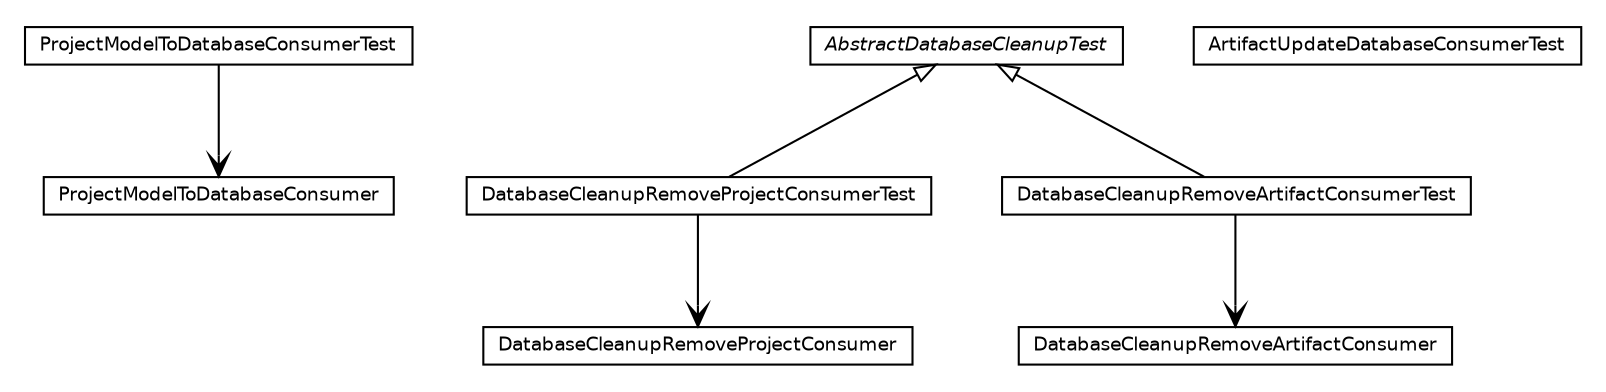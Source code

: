 #!/usr/local/bin/dot
#
# Class diagram 
# Generated by UmlGraph version 4.6 (http://www.spinellis.gr/sw/umlgraph)
#

digraph G {
	edge [fontname="Helvetica",fontsize=10,labelfontname="Helvetica",labelfontsize=10];
	node [fontname="Helvetica",fontsize=10,shape=plaintext];
	// org.apache.maven.archiva.consumers.database.ProjectModelToDatabaseConsumerTest
	c5320 [label=<<table border="0" cellborder="1" cellspacing="0" cellpadding="2" port="p" href="./ProjectModelToDatabaseConsumerTest.html">
		<tr><td><table border="0" cellspacing="0" cellpadding="1">
			<tr><td> ProjectModelToDatabaseConsumerTest </td></tr>
		</table></td></tr>
		</table>>, fontname="Helvetica", fontcolor="black", fontsize=9.0];
	// org.apache.maven.archiva.consumers.database.DatabaseCleanupRemoveProjectConsumerTest
	c5321 [label=<<table border="0" cellborder="1" cellspacing="0" cellpadding="2" port="p" href="./DatabaseCleanupRemoveProjectConsumerTest.html">
		<tr><td><table border="0" cellspacing="0" cellpadding="1">
			<tr><td> DatabaseCleanupRemoveProjectConsumerTest </td></tr>
		</table></td></tr>
		</table>>, fontname="Helvetica", fontcolor="black", fontsize=9.0];
	// org.apache.maven.archiva.consumers.database.DatabaseCleanupRemoveArtifactConsumerTest
	c5322 [label=<<table border="0" cellborder="1" cellspacing="0" cellpadding="2" port="p" href="./DatabaseCleanupRemoveArtifactConsumerTest.html">
		<tr><td><table border="0" cellspacing="0" cellpadding="1">
			<tr><td> DatabaseCleanupRemoveArtifactConsumerTest </td></tr>
		</table></td></tr>
		</table>>, fontname="Helvetica", fontcolor="black", fontsize=9.0];
	// org.apache.maven.archiva.consumers.database.ArtifactUpdateDatabaseConsumerTest
	c5323 [label=<<table border="0" cellborder="1" cellspacing="0" cellpadding="2" port="p" href="./ArtifactUpdateDatabaseConsumerTest.html">
		<tr><td><table border="0" cellspacing="0" cellpadding="1">
			<tr><td> ArtifactUpdateDatabaseConsumerTest </td></tr>
		</table></td></tr>
		</table>>, fontname="Helvetica", fontcolor="black", fontsize=9.0];
	// org.apache.maven.archiva.consumers.database.AbstractDatabaseCleanupTest
	c5324 [label=<<table border="0" cellborder="1" cellspacing="0" cellpadding="2" port="p" href="./AbstractDatabaseCleanupTest.html">
		<tr><td><table border="0" cellspacing="0" cellpadding="1">
			<tr><td><font face="Helvetica-Oblique"> AbstractDatabaseCleanupTest </font></td></tr>
		</table></td></tr>
		</table>>, fontname="Helvetica", fontcolor="black", fontsize=9.0];
	//org.apache.maven.archiva.consumers.database.DatabaseCleanupRemoveProjectConsumerTest extends org.apache.maven.archiva.consumers.database.AbstractDatabaseCleanupTest
	c5324:p -> c5321:p [dir=back,arrowtail=empty];
	//org.apache.maven.archiva.consumers.database.DatabaseCleanupRemoveArtifactConsumerTest extends org.apache.maven.archiva.consumers.database.AbstractDatabaseCleanupTest
	c5324:p -> c5322:p [dir=back,arrowtail=empty];
	// org.apache.maven.archiva.consumers.database.ProjectModelToDatabaseConsumerTest NAVASSOC org.apache.maven.archiva.consumers.database.ProjectModelToDatabaseConsumer
	c5320:p -> c5425:p [taillabel="", label="", headlabel="", fontname="Helvetica", fontcolor="black", fontsize=10.0, color="black", arrowhead=open];
	// org.apache.maven.archiva.consumers.database.DatabaseCleanupRemoveProjectConsumerTest NAVASSOC org.apache.maven.archiva.consumers.database.DatabaseCleanupRemoveProjectConsumer
	c5321:p -> c5426:p [taillabel="", label="", headlabel="", fontname="Helvetica", fontcolor="black", fontsize=10.0, color="black", arrowhead=open];
	// org.apache.maven.archiva.consumers.database.DatabaseCleanupRemoveArtifactConsumerTest NAVASSOC org.apache.maven.archiva.consumers.database.DatabaseCleanupRemoveArtifactConsumer
	c5322:p -> c5427:p [taillabel="", label="", headlabel="", fontname="Helvetica", fontcolor="black", fontsize=10.0, color="black", arrowhead=open];
	// org.apache.maven.archiva.consumers.database.DatabaseCleanupRemoveArtifactConsumer
	c5427 [label=<<table border="0" cellborder="1" cellspacing="0" cellpadding="2" port="p" href="http://java.sun.com/j2se/1.4.2/docs/api/org/apache/maven/archiva/consumers/database/DatabaseCleanupRemoveArtifactConsumer.html">
		<tr><td><table border="0" cellspacing="0" cellpadding="1">
			<tr><td> DatabaseCleanupRemoveArtifactConsumer </td></tr>
		</table></td></tr>
		</table>>, fontname="Helvetica", fontcolor="black", fontsize=9.0];
	// org.apache.maven.archiva.consumers.database.DatabaseCleanupRemoveProjectConsumer
	c5426 [label=<<table border="0" cellborder="1" cellspacing="0" cellpadding="2" port="p" href="http://java.sun.com/j2se/1.4.2/docs/api/org/apache/maven/archiva/consumers/database/DatabaseCleanupRemoveProjectConsumer.html">
		<tr><td><table border="0" cellspacing="0" cellpadding="1">
			<tr><td> DatabaseCleanupRemoveProjectConsumer </td></tr>
		</table></td></tr>
		</table>>, fontname="Helvetica", fontcolor="black", fontsize=9.0];
	// org.apache.maven.archiva.consumers.database.ProjectModelToDatabaseConsumer
	c5425 [label=<<table border="0" cellborder="1" cellspacing="0" cellpadding="2" port="p" href="http://java.sun.com/j2se/1.4.2/docs/api/org/apache/maven/archiva/consumers/database/ProjectModelToDatabaseConsumer.html">
		<tr><td><table border="0" cellspacing="0" cellpadding="1">
			<tr><td> ProjectModelToDatabaseConsumer </td></tr>
		</table></td></tr>
		</table>>, fontname="Helvetica", fontcolor="black", fontsize=9.0];
}

